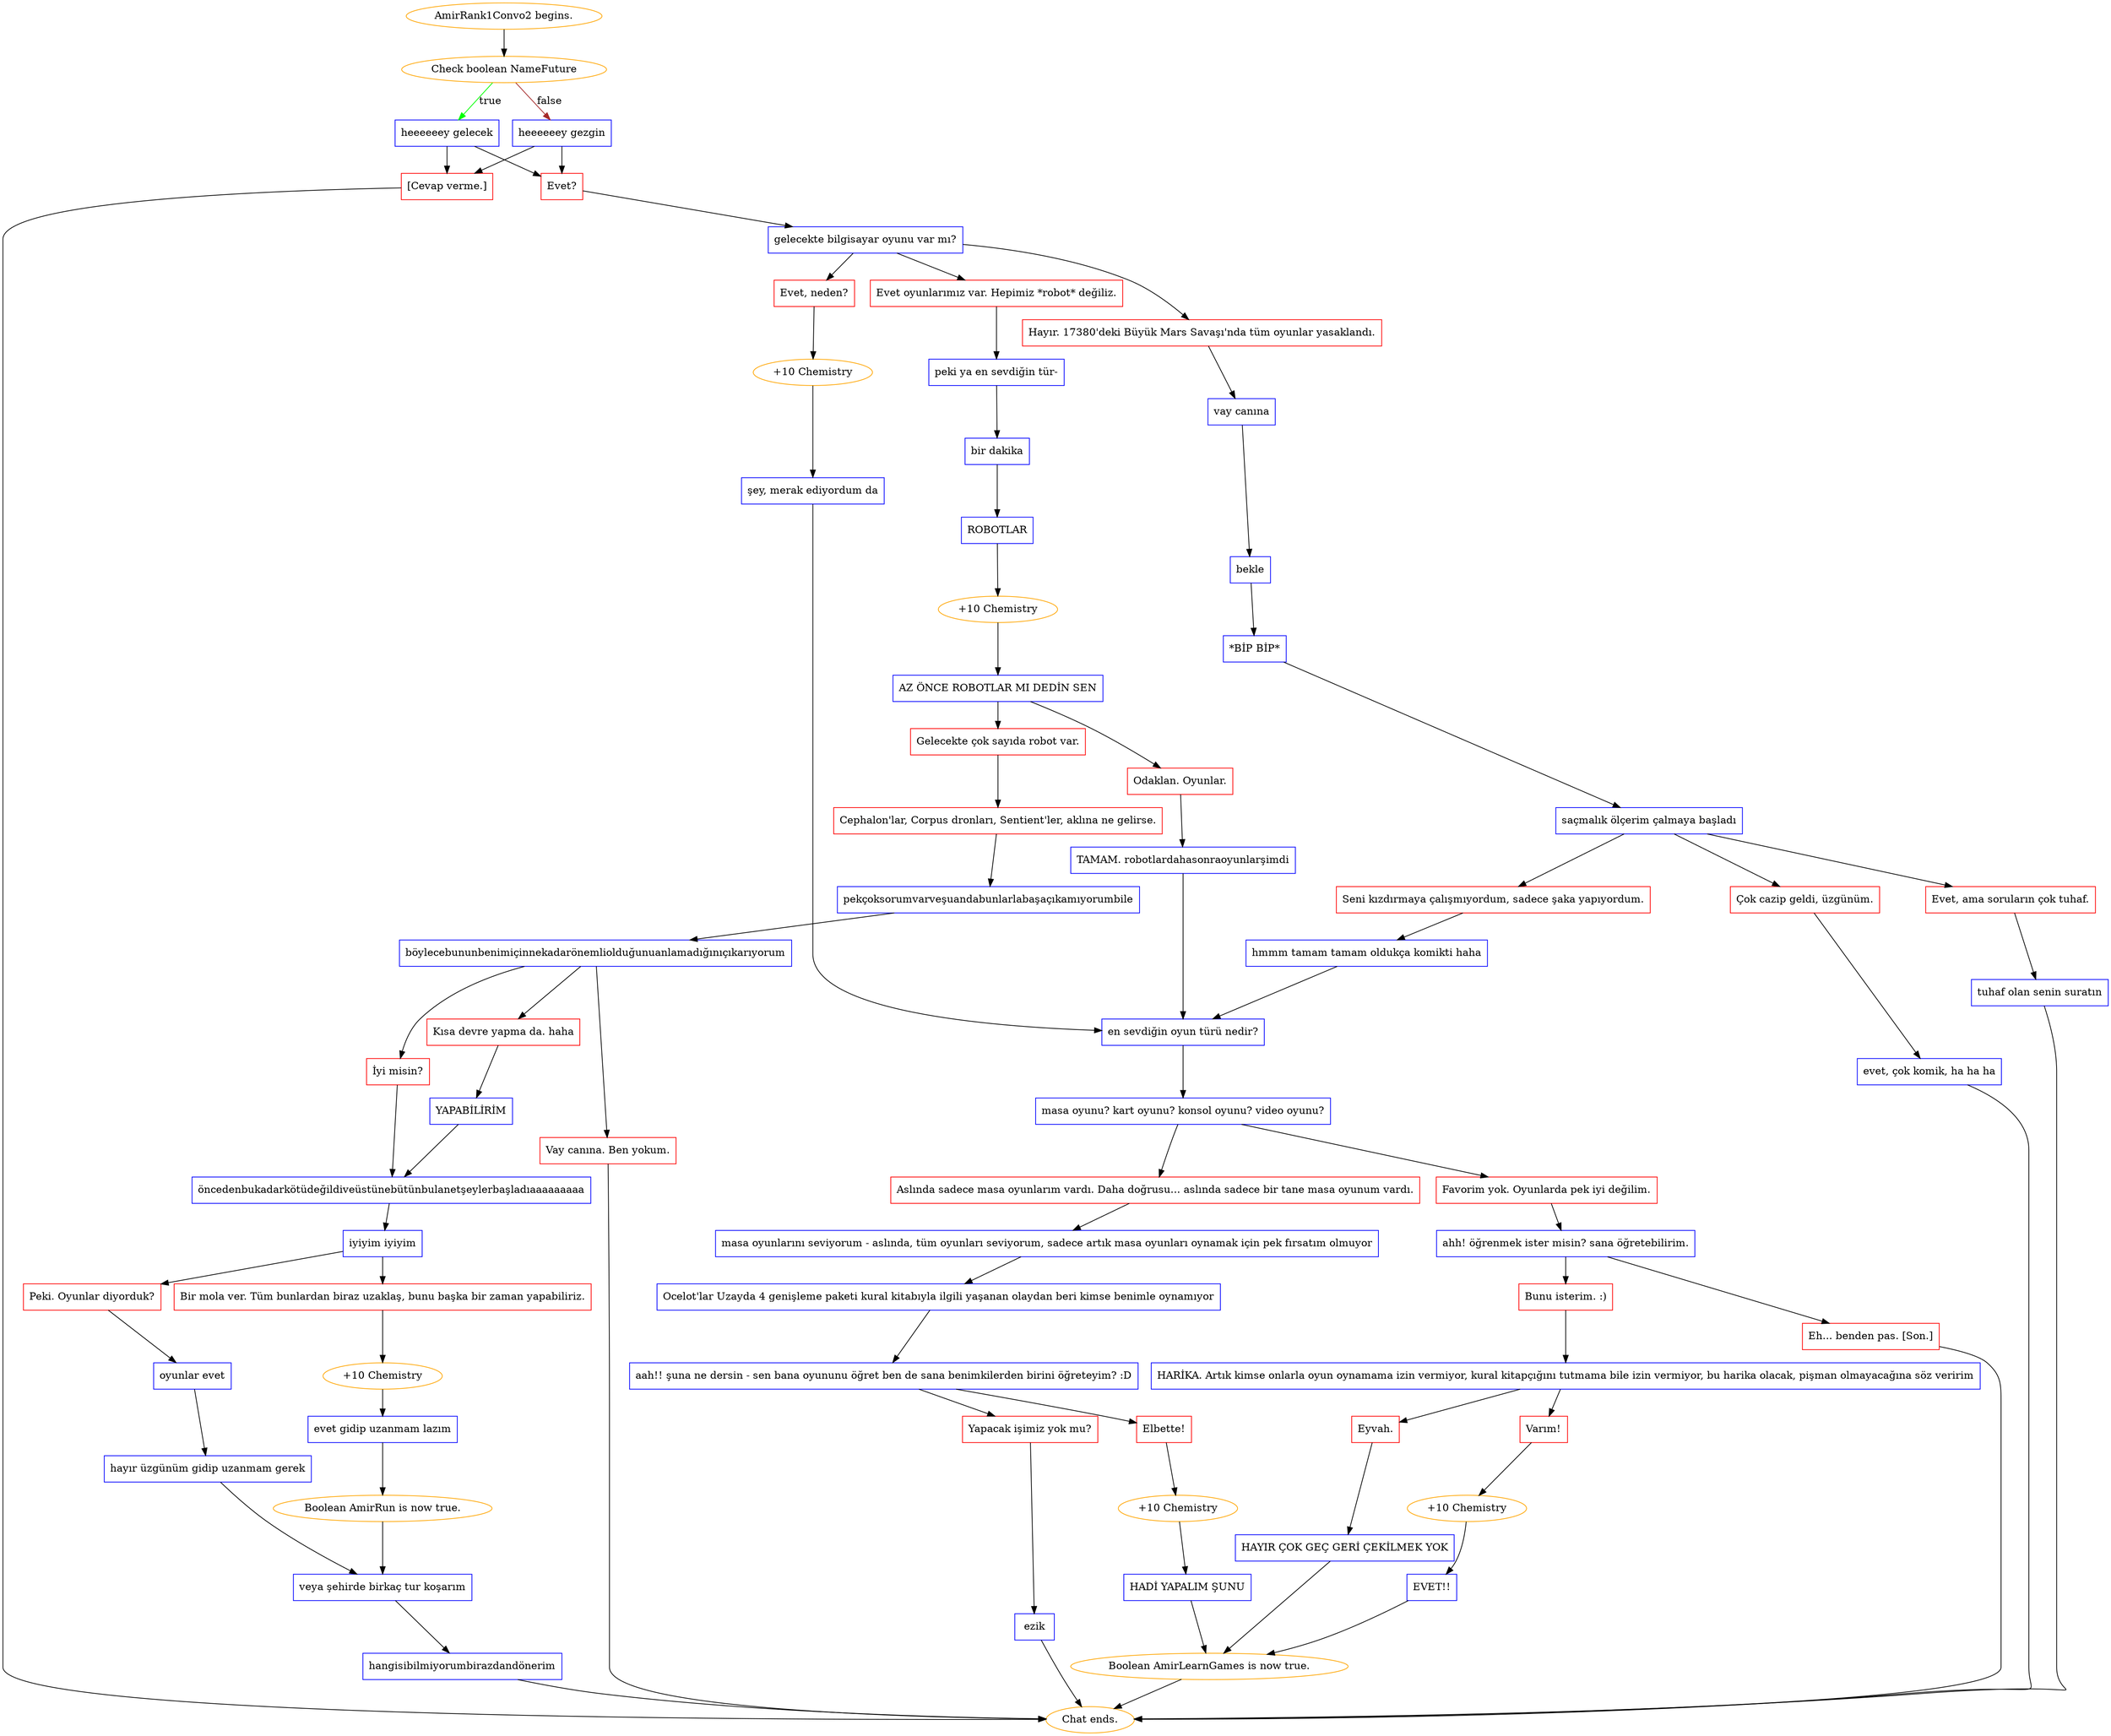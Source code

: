 digraph {
	"AmirRank1Convo2 begins." [color=orange];
		"AmirRank1Convo2 begins." -> j860260689;
	j860260689 [label="Check boolean NameFuture",color=orange];
		j860260689 -> j2506561097 [label=true,color=green];
		j860260689 -> j1015415926 [label=false,color=brown];
	j2506561097 [label="heeeeeey gelecek",shape=box,color=blue];
		j2506561097 -> j867489646;
		j2506561097 -> j2482094916;
	j1015415926 [label="heeeeeey gezgin",shape=box,color=blue];
		j1015415926 -> j867489646;
		j1015415926 -> j2482094916;
	j867489646 [label="Evet?",shape=box,color=red];
		j867489646 -> j367372933;
	j2482094916 [label="[Cevap verme.]",shape=box,color=red];
		j2482094916 -> "Chat ends.";
	j367372933 [label="gelecekte bilgisayar oyunu var mı?",shape=box,color=blue];
		j367372933 -> j3983169111;
		j367372933 -> j3976851634;
		j367372933 -> j1739138875;
	"Chat ends." [color=orange];
	j3983169111 [label="Hayır. 17380'deki Büyük Mars Savaşı'nda tüm oyunlar yasaklandı.",shape=box,color=red];
		j3983169111 -> j3578512552;
	j3976851634 [label="Evet, neden?",shape=box,color=red];
		j3976851634 -> j508182933;
	j1739138875 [label="Evet oyunlarımız var. Hepimiz *robot* değiliz.",shape=box,color=red];
		j1739138875 -> j3425121565;
	j3578512552 [label="vay canına",shape=box,color=blue];
		j3578512552 -> j2387226360;
	j508182933 [label="+10 Chemistry",color=orange];
		j508182933 -> j199230050;
	j3425121565 [label="peki ya en sevdiğin tür-",shape=box,color=blue];
		j3425121565 -> j2792580601;
	j2387226360 [label="bekle",shape=box,color=blue];
		j2387226360 -> j3118885696;
	j199230050 [label="şey, merak ediyordum da",shape=box,color=blue];
		j199230050 -> j3889917047;
	j2792580601 [label="bir dakika",shape=box,color=blue];
		j2792580601 -> j3070474688;
	j3118885696 [label="*BİP BİP*",shape=box,color=blue];
		j3118885696 -> j1554127994;
	j3889917047 [label="en sevdiğin oyun türü nedir?",shape=box,color=blue];
		j3889917047 -> j1685131439;
	j3070474688 [label="ROBOTLAR",shape=box,color=blue];
		j3070474688 -> j2919905717;
	j1554127994 [label="saçmalık ölçerim çalmaya başladı",shape=box,color=blue];
		j1554127994 -> j1526760616;
		j1554127994 -> j673432972;
		j1554127994 -> j737346434;
	j1685131439 [label="masa oyunu? kart oyunu? konsol oyunu? video oyunu?",shape=box,color=blue];
		j1685131439 -> j3099609571;
		j1685131439 -> j2914337146;
	j2919905717 [label="+10 Chemistry",color=orange];
		j2919905717 -> j813402974;
	j1526760616 [label="Evet, ama soruların çok tuhaf.",shape=box,color=red];
		j1526760616 -> j926929824;
	j673432972 [label="Çok cazip geldi, üzgünüm.",shape=box,color=red];
		j673432972 -> j2926220850;
	j737346434 [label="Seni kızdırmaya çalışmıyordum, sadece şaka yapıyordum.",shape=box,color=red];
		j737346434 -> j1219625845;
	j3099609571 [label="Aslında sadece masa oyunlarım vardı. Daha doğrusu... aslında sadece bir tane masa oyunum vardı.",shape=box,color=red];
		j3099609571 -> j2212015348;
	j2914337146 [label="Favorim yok. Oyunlarda pek iyi değilim.",shape=box,color=red];
		j2914337146 -> j3253979808;
	j813402974 [label="AZ ÖNCE ROBOTLAR MI DEDİN SEN",shape=box,color=blue];
		j813402974 -> j3574330775;
		j813402974 -> j1585299252;
	j926929824 [label="tuhaf olan senin suratın",shape=box,color=blue];
		j926929824 -> "Chat ends.";
	j2926220850 [label="evet, çok komik, ha ha ha",shape=box,color=blue];
		j2926220850 -> "Chat ends.";
	j1219625845 [label="hmmm tamam tamam oldukça komikti haha",shape=box,color=blue];
		j1219625845 -> j3889917047;
	j2212015348 [label="masa oyunlarını seviyorum - aslında, tüm oyunları seviyorum, sadece artık masa oyunları oynamak için pek fırsatım olmuyor",shape=box,color=blue];
		j2212015348 -> j1237725301;
	j3253979808 [label="ahh! öğrenmek ister misin? sana öğretebilirim.",shape=box,color=blue];
		j3253979808 -> j574331125;
		j3253979808 -> j1753580956;
	j3574330775 [label="Odaklan. Oyunlar.",shape=box,color=red];
		j3574330775 -> j1359874258;
	j1585299252 [label="Gelecekte çok sayıda robot var.",shape=box,color=red];
		j1585299252 -> j1212405046;
	j1237725301 [label="Ocelot'lar Uzayda 4 genişleme paketi kural kitabıyla ilgili yaşanan olaydan beri kimse benimle oynamıyor",shape=box,color=blue];
		j1237725301 -> j2787820611;
	j574331125 [label="Bunu isterim. :)",shape=box,color=red];
		j574331125 -> j3377218756;
	j1753580956 [label="Eh... benden pas. [Son.]",shape=box,color=red];
		j1753580956 -> "Chat ends.";
	j1359874258 [label="TAMAM. robotlardahasonraoyunlarşimdi",shape=box,color=blue];
		j1359874258 -> j3889917047;
	j1212405046 [label="Cephalon'lar, Corpus dronları, Sentient'ler, aklına ne gelirse.",shape=box,color=red];
		j1212405046 -> j3474513836;
	j2787820611 [label="aah!! şuna ne dersin - sen bana oyununu öğret ben de sana benimkilerden birini öğreteyim? :D",shape=box,color=blue];
		j2787820611 -> j1946976589;
		j2787820611 -> j935626631;
	j3377218756 [label="HARİKA. Artık kimse onlarla oyun oynamama izin vermiyor, kural kitapçığını tutmama bile izin vermiyor, bu harika olacak, pişman olmayacağına söz veririm",shape=box,color=blue];
		j3377218756 -> j559419167;
		j3377218756 -> j4004603421;
	j3474513836 [label="pekçoksorumvarveşuandabunlarlabaşaçıkamıyorumbile",shape=box,color=blue];
		j3474513836 -> j959349056;
	j1946976589 [label="Elbette!",shape=box,color=red];
		j1946976589 -> j2596955695;
	j935626631 [label="Yapacak işimiz yok mu?",shape=box,color=red];
		j935626631 -> j2219653108;
	j559419167 [label="Eyvah.",shape=box,color=red];
		j559419167 -> j621420989;
	j4004603421 [label="Varım!",shape=box,color=red];
		j4004603421 -> j2106743014;
	j959349056 [label="böylecebununbenimiçinnekadarönemliolduğunuanlamadığınıçıkarıyorum",shape=box,color=blue];
		j959349056 -> j2353046029;
		j959349056 -> j2618718033;
		j959349056 -> j2429679679;
	j2596955695 [label="+10 Chemistry",color=orange];
		j2596955695 -> j1221195323;
	j2219653108 [label="ezik",shape=box,color=blue];
		j2219653108 -> "Chat ends.";
	j621420989 [label="HAYIR ÇOK GEÇ GERİ ÇEKİLMEK YOK",shape=box,color=blue];
		j621420989 -> j4056981588;
	j2106743014 [label="+10 Chemistry",color=orange];
		j2106743014 -> j2233888240;
	j2353046029 [label="Kısa devre yapma da. haha",shape=box,color=red];
		j2353046029 -> j1398693767;
	j2618718033 [label="İyi misin?",shape=box,color=red];
		j2618718033 -> j3734030907;
	j2429679679 [label="Vay canına. Ben yokum.",shape=box,color=red];
		j2429679679 -> "Chat ends.";
	j1221195323 [label="HADİ YAPALIM ŞUNU",shape=box,color=blue];
		j1221195323 -> j4056981588;
	j4056981588 [label="Boolean AmirLearnGames is now true.",color=orange];
		j4056981588 -> "Chat ends.";
	j2233888240 [label="EVET!!",shape=box,color=blue];
		j2233888240 -> j4056981588;
	j1398693767 [label="YAPABİLİRİM",shape=box,color=blue];
		j1398693767 -> j3734030907;
	j3734030907 [label="öncedenbukadarkötüdeğildiveüstünebütünbulanetşeylerbaşladıaaaaaaaaa",shape=box,color=blue];
		j3734030907 -> j1631862470;
	j1631862470 [label="iyiyim iyiyim",shape=box,color=blue];
		j1631862470 -> j685917345;
		j1631862470 -> j1653811373;
	j685917345 [label="Peki. Oyunlar diyorduk?",shape=box,color=red];
		j685917345 -> j1113886815;
	j1653811373 [label="Bir mola ver. Tüm bunlardan biraz uzaklaş, bunu başka bir zaman yapabiliriz.",shape=box,color=red];
		j1653811373 -> j3598891538;
	j1113886815 [label="oyunlar evet",shape=box,color=blue];
		j1113886815 -> j477967769;
	j3598891538 [label="+10 Chemistry",color=orange];
		j3598891538 -> j3125137303;
	j477967769 [label="hayır üzgünüm gidip uzanmam gerek",shape=box,color=blue];
		j477967769 -> j3907947742;
	j3125137303 [label="evet gidip uzanmam lazım",shape=box,color=blue];
		j3125137303 -> j1825766500;
	j3907947742 [label="veya şehirde birkaç tur koşarım",shape=box,color=blue];
		j3907947742 -> j2062249028;
	j1825766500 [label="Boolean AmirRun is now true.",color=orange];
		j1825766500 -> j3907947742;
	j2062249028 [label="hangisibilmiyorumbirazdandönerim",shape=box,color=blue];
		j2062249028 -> "Chat ends.";
}